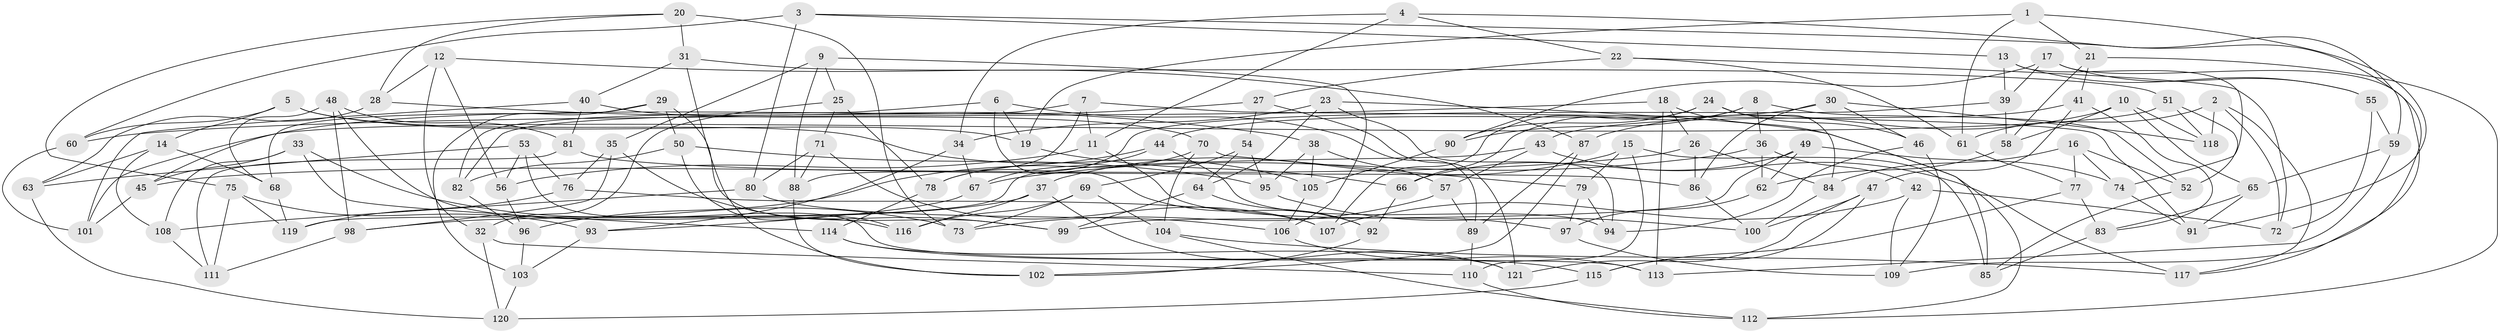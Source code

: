 // coarse degree distribution, {4: 0.36486486486486486, 6: 0.6081081081081081, 5: 0.02702702702702703}
// Generated by graph-tools (version 1.1) at 2025/42/03/06/25 10:42:26]
// undirected, 121 vertices, 242 edges
graph export_dot {
graph [start="1"]
  node [color=gray90,style=filled];
  1;
  2;
  3;
  4;
  5;
  6;
  7;
  8;
  9;
  10;
  11;
  12;
  13;
  14;
  15;
  16;
  17;
  18;
  19;
  20;
  21;
  22;
  23;
  24;
  25;
  26;
  27;
  28;
  29;
  30;
  31;
  32;
  33;
  34;
  35;
  36;
  37;
  38;
  39;
  40;
  41;
  42;
  43;
  44;
  45;
  46;
  47;
  48;
  49;
  50;
  51;
  52;
  53;
  54;
  55;
  56;
  57;
  58;
  59;
  60;
  61;
  62;
  63;
  64;
  65;
  66;
  67;
  68;
  69;
  70;
  71;
  72;
  73;
  74;
  75;
  76;
  77;
  78;
  79;
  80;
  81;
  82;
  83;
  84;
  85;
  86;
  87;
  88;
  89;
  90;
  91;
  92;
  93;
  94;
  95;
  96;
  97;
  98;
  99;
  100;
  101;
  102;
  103;
  104;
  105;
  106;
  107;
  108;
  109;
  110;
  111;
  112;
  113;
  114;
  115;
  116;
  117;
  118;
  119;
  120;
  121;
  1 -- 19;
  1 -- 61;
  1 -- 91;
  1 -- 21;
  2 -- 61;
  2 -- 118;
  2 -- 72;
  2 -- 117;
  3 -- 109;
  3 -- 60;
  3 -- 13;
  3 -- 80;
  4 -- 11;
  4 -- 34;
  4 -- 22;
  4 -- 59;
  5 -- 105;
  5 -- 60;
  5 -- 19;
  5 -- 14;
  6 -- 89;
  6 -- 19;
  6 -- 82;
  6 -- 92;
  7 -- 91;
  7 -- 88;
  7 -- 82;
  7 -- 11;
  8 -- 66;
  8 -- 36;
  8 -- 90;
  8 -- 52;
  9 -- 25;
  9 -- 88;
  9 -- 106;
  9 -- 35;
  10 -- 65;
  10 -- 58;
  10 -- 87;
  10 -- 118;
  11 -- 97;
  11 -- 56;
  12 -- 28;
  12 -- 56;
  12 -- 87;
  12 -- 32;
  13 -- 39;
  13 -- 55;
  13 -- 74;
  14 -- 108;
  14 -- 68;
  14 -- 63;
  15 -- 79;
  15 -- 85;
  15 -- 37;
  15 -- 110;
  16 -- 74;
  16 -- 84;
  16 -- 77;
  16 -- 52;
  17 -- 90;
  17 -- 55;
  17 -- 117;
  17 -- 39;
  18 -- 85;
  18 -- 60;
  18 -- 113;
  18 -- 26;
  19 -- 66;
  20 -- 31;
  20 -- 75;
  20 -- 73;
  20 -- 28;
  21 -- 112;
  21 -- 41;
  21 -- 58;
  22 -- 72;
  22 -- 27;
  22 -- 61;
  23 -- 64;
  23 -- 94;
  23 -- 112;
  23 -- 34;
  24 -- 90;
  24 -- 84;
  24 -- 107;
  24 -- 46;
  25 -- 71;
  25 -- 78;
  25 -- 32;
  26 -- 45;
  26 -- 86;
  26 -- 84;
  27 -- 54;
  27 -- 121;
  27 -- 45;
  28 -- 38;
  28 -- 63;
  29 -- 99;
  29 -- 103;
  29 -- 50;
  29 -- 68;
  30 -- 46;
  30 -- 86;
  30 -- 118;
  30 -- 44;
  31 -- 40;
  31 -- 51;
  31 -- 102;
  32 -- 110;
  32 -- 120;
  33 -- 45;
  33 -- 108;
  33 -- 114;
  33 -- 73;
  34 -- 93;
  34 -- 67;
  35 -- 98;
  35 -- 99;
  35 -- 76;
  36 -- 67;
  36 -- 62;
  36 -- 42;
  37 -- 116;
  37 -- 121;
  37 -- 98;
  38 -- 105;
  38 -- 95;
  38 -- 57;
  39 -- 78;
  39 -- 58;
  40 -- 70;
  40 -- 101;
  40 -- 81;
  41 -- 83;
  41 -- 47;
  41 -- 43;
  42 -- 107;
  42 -- 109;
  42 -- 72;
  43 -- 57;
  43 -- 119;
  43 -- 117;
  44 -- 67;
  44 -- 96;
  44 -- 94;
  45 -- 101;
  46 -- 109;
  46 -- 94;
  47 -- 115;
  47 -- 121;
  47 -- 100;
  48 -- 116;
  48 -- 68;
  48 -- 81;
  48 -- 98;
  49 -- 74;
  49 -- 62;
  49 -- 99;
  49 -- 66;
  50 -- 82;
  50 -- 95;
  50 -- 116;
  51 -- 52;
  51 -- 101;
  51 -- 118;
  52 -- 85;
  53 -- 56;
  53 -- 76;
  53 -- 113;
  53 -- 63;
  54 -- 69;
  54 -- 64;
  54 -- 95;
  55 -- 72;
  55 -- 59;
  56 -- 96;
  57 -- 73;
  57 -- 89;
  58 -- 62;
  59 -- 65;
  59 -- 113;
  60 -- 101;
  61 -- 77;
  62 -- 97;
  63 -- 120;
  64 -- 99;
  64 -- 92;
  65 -- 91;
  65 -- 83;
  66 -- 92;
  67 -- 93;
  68 -- 119;
  69 -- 73;
  69 -- 104;
  69 -- 116;
  70 -- 78;
  70 -- 104;
  70 -- 79;
  71 -- 80;
  71 -- 88;
  71 -- 107;
  74 -- 91;
  75 -- 111;
  75 -- 119;
  75 -- 93;
  76 -- 119;
  76 -- 107;
  77 -- 115;
  77 -- 83;
  78 -- 114;
  79 -- 97;
  79 -- 94;
  80 -- 106;
  80 -- 108;
  81 -- 111;
  81 -- 86;
  82 -- 96;
  83 -- 85;
  84 -- 100;
  86 -- 100;
  87 -- 89;
  87 -- 102;
  88 -- 102;
  89 -- 110;
  90 -- 105;
  92 -- 102;
  93 -- 103;
  95 -- 100;
  96 -- 103;
  97 -- 109;
  98 -- 111;
  103 -- 120;
  104 -- 112;
  104 -- 117;
  105 -- 106;
  106 -- 113;
  108 -- 111;
  110 -- 112;
  114 -- 121;
  114 -- 115;
  115 -- 120;
}
